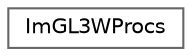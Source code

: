 digraph "Graphical Class Hierarchy"
{
 // LATEX_PDF_SIZE
  bgcolor="transparent";
  edge [fontname=Helvetica,fontsize=10,labelfontname=Helvetica,labelfontsize=10];
  node [fontname=Helvetica,fontsize=10,shape=box,height=0.2,width=0.4];
  rankdir="LR";
  Node0 [id="Node000000",label="ImGL3WProcs",height=0.2,width=0.4,color="grey40", fillcolor="white", style="filled",URL="$d4/d6c/union_im_g_l3_w_procs.html",tooltip=" "];
}
